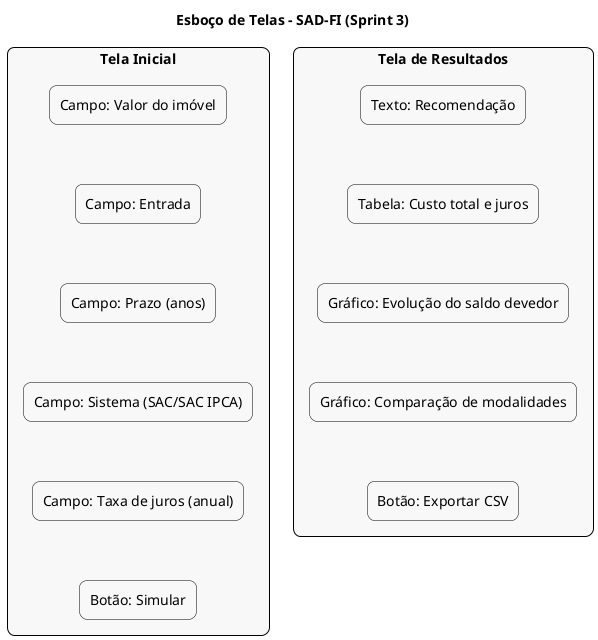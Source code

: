 @startuml ui_components

title Esboço de Telas - SAD-FI (Sprint 3)

skinparam rectangle {
  BackgroundColor #F8F8F8
  BorderColor black
  RoundCorner 15
}
skinparam defaultFontName "Arial"

rectangle "Tela Inicial" {
  rectangle "Campo: Valor do imóvel" as campo_valor
  rectangle "Campo: Entrada" as campo_entrada
  rectangle "Campo: Prazo (anos)" as campo_prazo
  rectangle "Campo: Sistema (SAC/SAC IPCA)" as campo_sistema
  rectangle "Campo: Taxa de juros (anual)" as campo_taxa
  rectangle "Botão: Simular" as botao_simular
}

rectangle "Tela de Resultados" {
  rectangle "Texto: Recomendação" as rec_texto
  rectangle "Tabela: Custo total e juros" as tabela_custos
  rectangle "Gráfico: Evolução do saldo devedor" as grafico_saldo
  rectangle "Gráfico: Comparação de modalidades" as grafico_modalidades
  rectangle "Botão: Exportar CSV" as botao_csv
}

campo_valor -[hidden]-> campo_entrada
campo_entrada -[hidden]-> campo_prazo
campo_prazo -[hidden]-> campo_sistema
campo_sistema -[hidden]-> campo_taxa
campo_taxa -[hidden]-> botao_simular

rec_texto -[hidden]-> tabela_custos
tabela_custos -[hidden]-> grafico_saldo
grafico_saldo -[hidden]-> grafico_modalidades
grafico_modalidades -[hidden]-> botao_csv

@enduml
